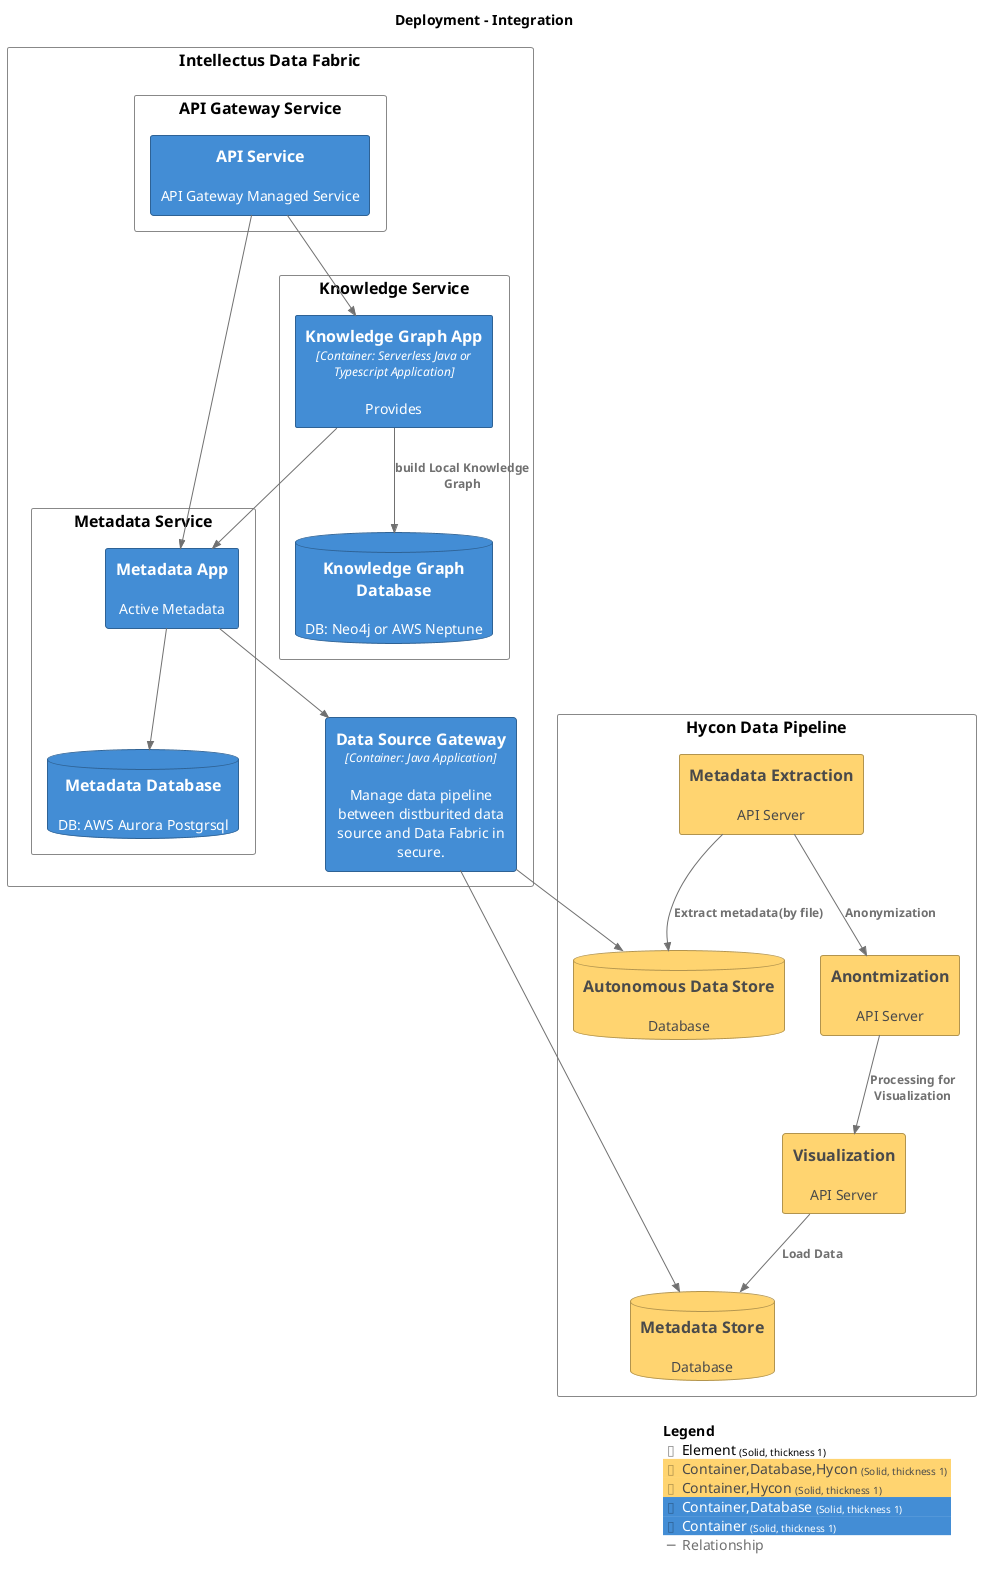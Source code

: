 @startuml
set separator none
title Deployment - Integration

top to bottom direction

!include <C4/C4>
!include <C4/C4_Context>
!include <C4/C4_Container>
!include <C4/C4_Deployment>

AddElementTag("Element", $bgColor="#ffffff", $borderColor="#888888", $fontColor="#000000", $sprite="", $shadowing="", $borderStyle="Solid", $borderThickness="1")
AddElementTag("Container,Database,Hycon", $bgColor="#ffd470", $borderColor="#b2944e", $fontColor="#4a4a4a", $sprite="", $shadowing="", $borderStyle="Solid", $borderThickness="1")
AddElementTag("Container,Hycon", $bgColor="#ffd470", $borderColor="#b2944e", $fontColor="#4a4a4a", $sprite="", $shadowing="", $borderStyle="Solid", $borderThickness="1")
AddElementTag("Container,Database", $bgColor="#438dd5", $borderColor="#2e6295", $fontColor="#ffffff", $sprite="", $shadowing="", $borderStyle="Solid", $borderThickness="1")
AddElementTag("Container", $bgColor="#438dd5", $borderColor="#2e6295", $fontColor="#ffffff", $sprite="", $shadowing="", $borderStyle="Solid", $borderThickness="1")

AddRelTag("Relationship", $textColor="#707070", $lineColor="#707070", $lineStyle = "")

Deployment_Node(Integration.HyconDataPipeline, "Hycon Data Pipeline", $type="", $descr="", $tags="Element", $link="") {
  ContainerDb(Integration.HyconDataPipeline.AutonomousDataStore_1, "Autonomous Data Store", $techn="", $descr="Database", $tags="Container,Database,Hycon", $link="")
  ContainerDb(Integration.HyconDataPipeline.MetadataStore_1, "Metadata Store", $techn="", $descr="Database", $tags="Container,Database,Hycon", $link="")
  Container(Integration.HyconDataPipeline.MetadataExtraction_1, "Metadata Extraction", $techn="", $descr="API Server", $tags="Container,Hycon", $link="")
  Container(Integration.HyconDataPipeline.Anontmization_1, "Anontmization", $techn="", $descr="API Server", $tags="Container,Hycon", $link="")
  Container(Integration.HyconDataPipeline.Visualization_1, "Visualization", $techn="", $descr="API Server", $tags="Container,Hycon", $link="")
}

Deployment_Node(Integration.IntellectusDataFabric, "Intellectus Data Fabric", $type="", $descr="", $tags="Element", $link="") {
  Container(Integration.IntellectusDataFabric.DataSourceGateway_1, "Data Source Gateway", $techn="Container: Java Application", $descr="Manage data pipeline between distburited data source and Data Fabric in secure.", $tags="Container", $link="")
  Deployment_Node(Integration.IntellectusDataFabric.MetadataService, "Metadata Service", $type="", $descr="", $tags="Element", $link="") {
    Container(Integration.IntellectusDataFabric.MetadataService.MetadataApp_1, "Metadata App", $techn="", $descr="Active Metadata", $tags="Container", $link="")
    ContainerDb(Integration.IntellectusDataFabric.MetadataService.MetadataDatabase_1, "Metadata Database", $techn="", $descr="DB: AWS Aurora Postgrsql", $tags="Container,Database", $link="")
  }

  Deployment_Node(Integration.IntellectusDataFabric.KnowledgeService, "Knowledge Service", $type="", $descr="", $tags="Element", $link="") {
    Container(Integration.IntellectusDataFabric.KnowledgeService.KnowledgeGraphApp_1, "Knowledge Graph App", $techn="Container: Serverless Java or Typescript Application", $descr="Provides", $tags="Container", $link="")
    ContainerDb(Integration.IntellectusDataFabric.KnowledgeService.KnowledgeGraphDatabase_1, "Knowledge Graph Database", $techn="", $descr="DB: Neo4j or AWS Neptune", $tags="Container,Database", $link="")
  }

  Deployment_Node(Integration.IntellectusDataFabric.APIGatewayService, "API Gateway Service", $type="", $descr="", $tags="Element", $link="") {
    Container(Integration.IntellectusDataFabric.APIGatewayService.APIService_1, "API Service", $techn="", $descr="API Gateway Managed Service", $tags="Container", $link="")
  }

}

Rel(Integration.HyconDataPipeline.MetadataExtraction_1, Integration.HyconDataPipeline.AutonomousDataStore_1, "Extract metadata(by file)", $techn="", $tags="Relationship", $link="")
Rel(Integration.HyconDataPipeline.MetadataExtraction_1, Integration.HyconDataPipeline.Anontmization_1, "Anonymization", $techn="", $tags="Relationship", $link="")
Rel(Integration.HyconDataPipeline.Anontmization_1, Integration.HyconDataPipeline.Visualization_1, "Processing for Visualization", $techn="", $tags="Relationship", $link="")
Rel(Integration.HyconDataPipeline.Visualization_1, Integration.HyconDataPipeline.MetadataStore_1, "Load Data", $techn="", $tags="Relationship", $link="")
Rel(Integration.IntellectusDataFabric.DataSourceGateway_1, Integration.HyconDataPipeline.MetadataStore_1, "", $techn="", $tags="Relationship", $link="")
Rel(Integration.IntellectusDataFabric.DataSourceGateway_1, Integration.HyconDataPipeline.AutonomousDataStore_1, "", $techn="", $tags="Relationship", $link="")
Rel(Integration.IntellectusDataFabric.MetadataService.MetadataApp_1, Integration.IntellectusDataFabric.DataSourceGateway_1, "", $techn="", $tags="Relationship", $link="")
Rel(Integration.IntellectusDataFabric.MetadataService.MetadataApp_1, Integration.IntellectusDataFabric.MetadataService.MetadataDatabase_1, "", $techn="", $tags="Relationship", $link="")
Rel(Integration.IntellectusDataFabric.KnowledgeService.KnowledgeGraphApp_1, Integration.IntellectusDataFabric.MetadataService.MetadataApp_1, "", $techn="", $tags="Relationship", $link="")
Rel(Integration.IntellectusDataFabric.KnowledgeService.KnowledgeGraphApp_1, Integration.IntellectusDataFabric.KnowledgeService.KnowledgeGraphDatabase_1, "build Local Knowledge Graph", $techn="", $tags="Relationship", $link="")
Rel(Integration.IntellectusDataFabric.APIGatewayService.APIService_1, Integration.IntellectusDataFabric.KnowledgeService.KnowledgeGraphApp_1, "", $techn="", $tags="Relationship", $link="")
Rel(Integration.IntellectusDataFabric.APIGatewayService.APIService_1, Integration.IntellectusDataFabric.MetadataService.MetadataApp_1, "", $techn="", $tags="Relationship", $link="")

SHOW_LEGEND(true)
@enduml